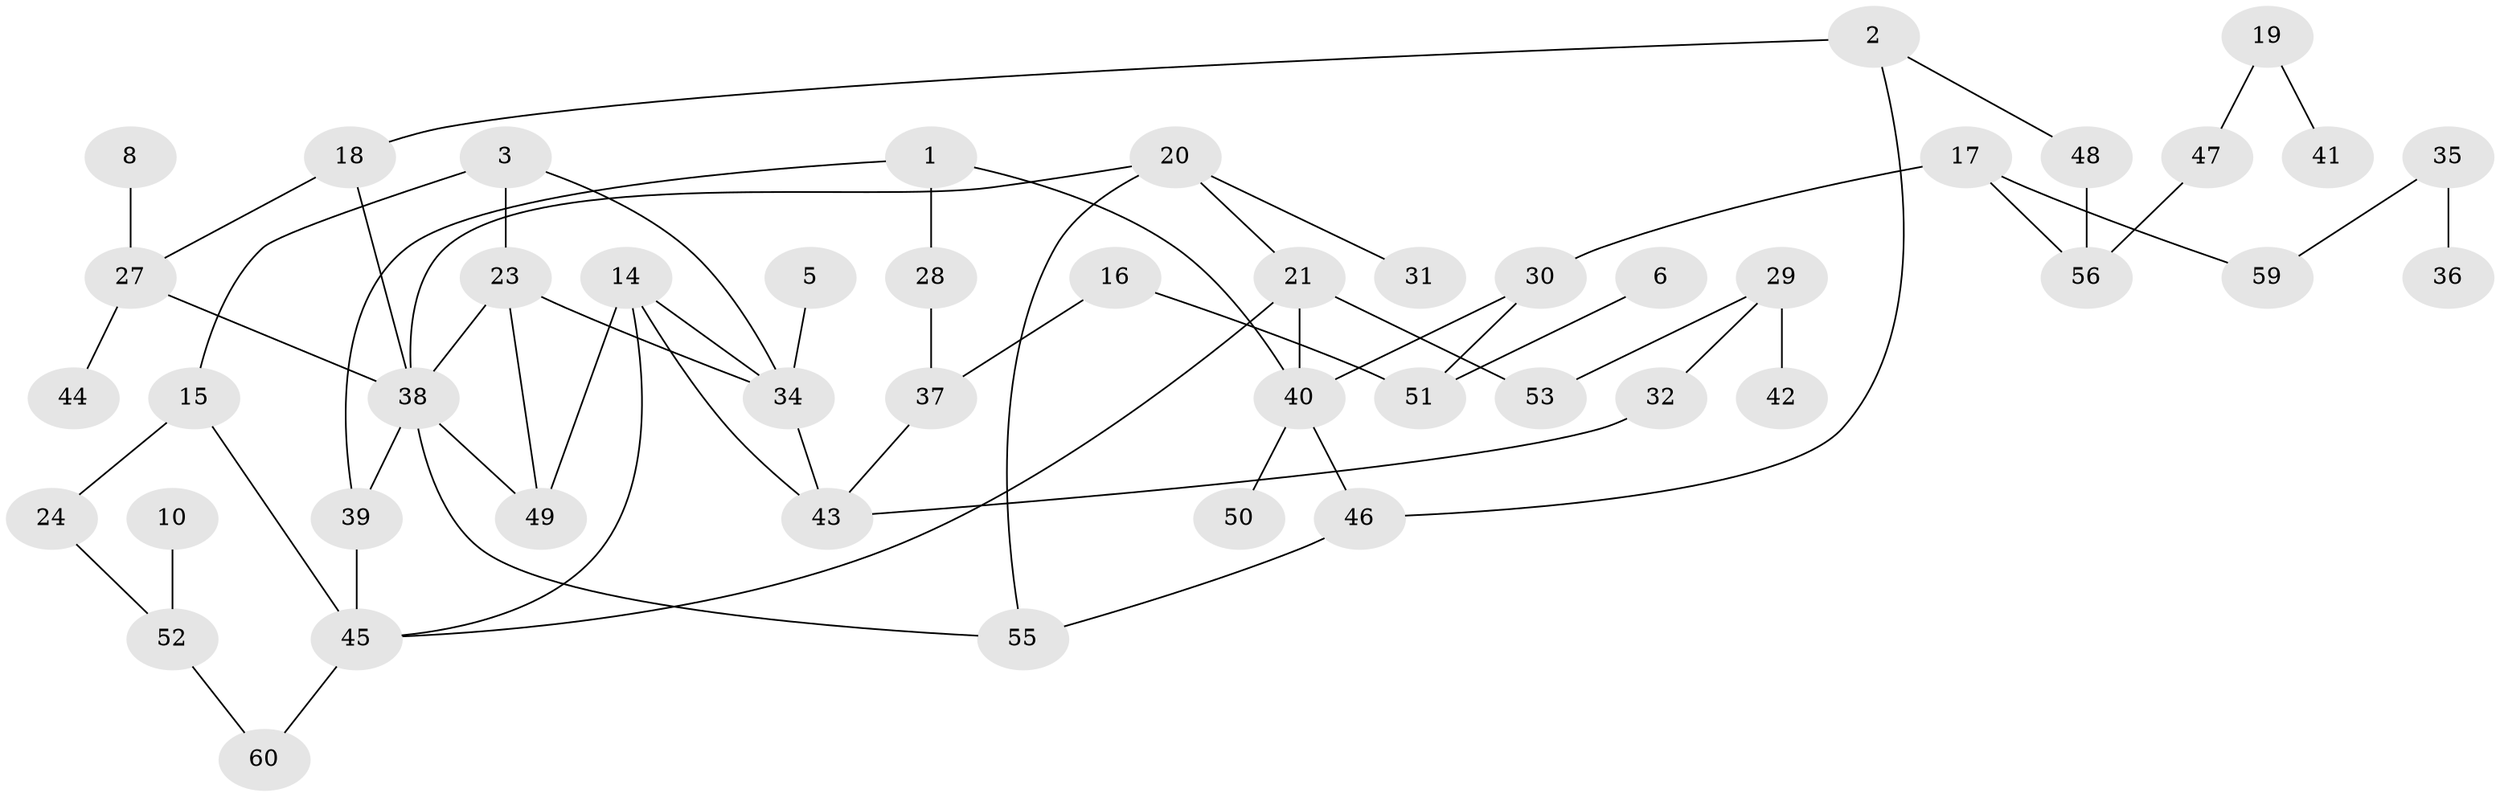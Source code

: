 // original degree distribution, {1: 0.28125, 2: 0.23958333333333334, 3: 0.1875, 4: 0.125, 0: 0.11458333333333333, 5: 0.052083333333333336}
// Generated by graph-tools (version 1.1) at 2025/35/03/04/25 23:35:48]
// undirected, 47 vertices, 63 edges
graph export_dot {
  node [color=gray90,style=filled];
  1;
  2;
  3;
  5;
  6;
  8;
  10;
  14;
  15;
  16;
  17;
  18;
  19;
  20;
  21;
  23;
  24;
  27;
  28;
  29;
  30;
  31;
  32;
  34;
  35;
  36;
  37;
  38;
  39;
  40;
  41;
  42;
  43;
  44;
  45;
  46;
  47;
  48;
  49;
  50;
  51;
  52;
  53;
  55;
  56;
  59;
  60;
  1 -- 28 [weight=1.0];
  1 -- 39 [weight=1.0];
  1 -- 40 [weight=1.0];
  2 -- 18 [weight=1.0];
  2 -- 46 [weight=1.0];
  2 -- 48 [weight=1.0];
  3 -- 15 [weight=1.0];
  3 -- 23 [weight=1.0];
  3 -- 34 [weight=1.0];
  5 -- 34 [weight=1.0];
  6 -- 51 [weight=1.0];
  8 -- 27 [weight=1.0];
  10 -- 52 [weight=1.0];
  14 -- 34 [weight=1.0];
  14 -- 43 [weight=1.0];
  14 -- 45 [weight=1.0];
  14 -- 49 [weight=1.0];
  15 -- 24 [weight=1.0];
  15 -- 45 [weight=1.0];
  16 -- 37 [weight=1.0];
  16 -- 51 [weight=1.0];
  17 -- 30 [weight=1.0];
  17 -- 56 [weight=1.0];
  17 -- 59 [weight=1.0];
  18 -- 27 [weight=1.0];
  18 -- 38 [weight=1.0];
  19 -- 41 [weight=1.0];
  19 -- 47 [weight=1.0];
  20 -- 21 [weight=1.0];
  20 -- 31 [weight=1.0];
  20 -- 38 [weight=1.0];
  20 -- 55 [weight=1.0];
  21 -- 40 [weight=1.0];
  21 -- 45 [weight=1.0];
  21 -- 53 [weight=2.0];
  23 -- 34 [weight=1.0];
  23 -- 38 [weight=1.0];
  23 -- 49 [weight=1.0];
  24 -- 52 [weight=1.0];
  27 -- 38 [weight=1.0];
  27 -- 44 [weight=1.0];
  28 -- 37 [weight=1.0];
  29 -- 32 [weight=1.0];
  29 -- 42 [weight=1.0];
  29 -- 53 [weight=1.0];
  30 -- 40 [weight=1.0];
  30 -- 51 [weight=1.0];
  32 -- 43 [weight=1.0];
  34 -- 43 [weight=1.0];
  35 -- 36 [weight=1.0];
  35 -- 59 [weight=1.0];
  37 -- 43 [weight=1.0];
  38 -- 39 [weight=1.0];
  38 -- 49 [weight=1.0];
  38 -- 55 [weight=1.0];
  39 -- 45 [weight=1.0];
  40 -- 46 [weight=1.0];
  40 -- 50 [weight=1.0];
  45 -- 60 [weight=1.0];
  46 -- 55 [weight=1.0];
  47 -- 56 [weight=1.0];
  48 -- 56 [weight=1.0];
  52 -- 60 [weight=1.0];
}
